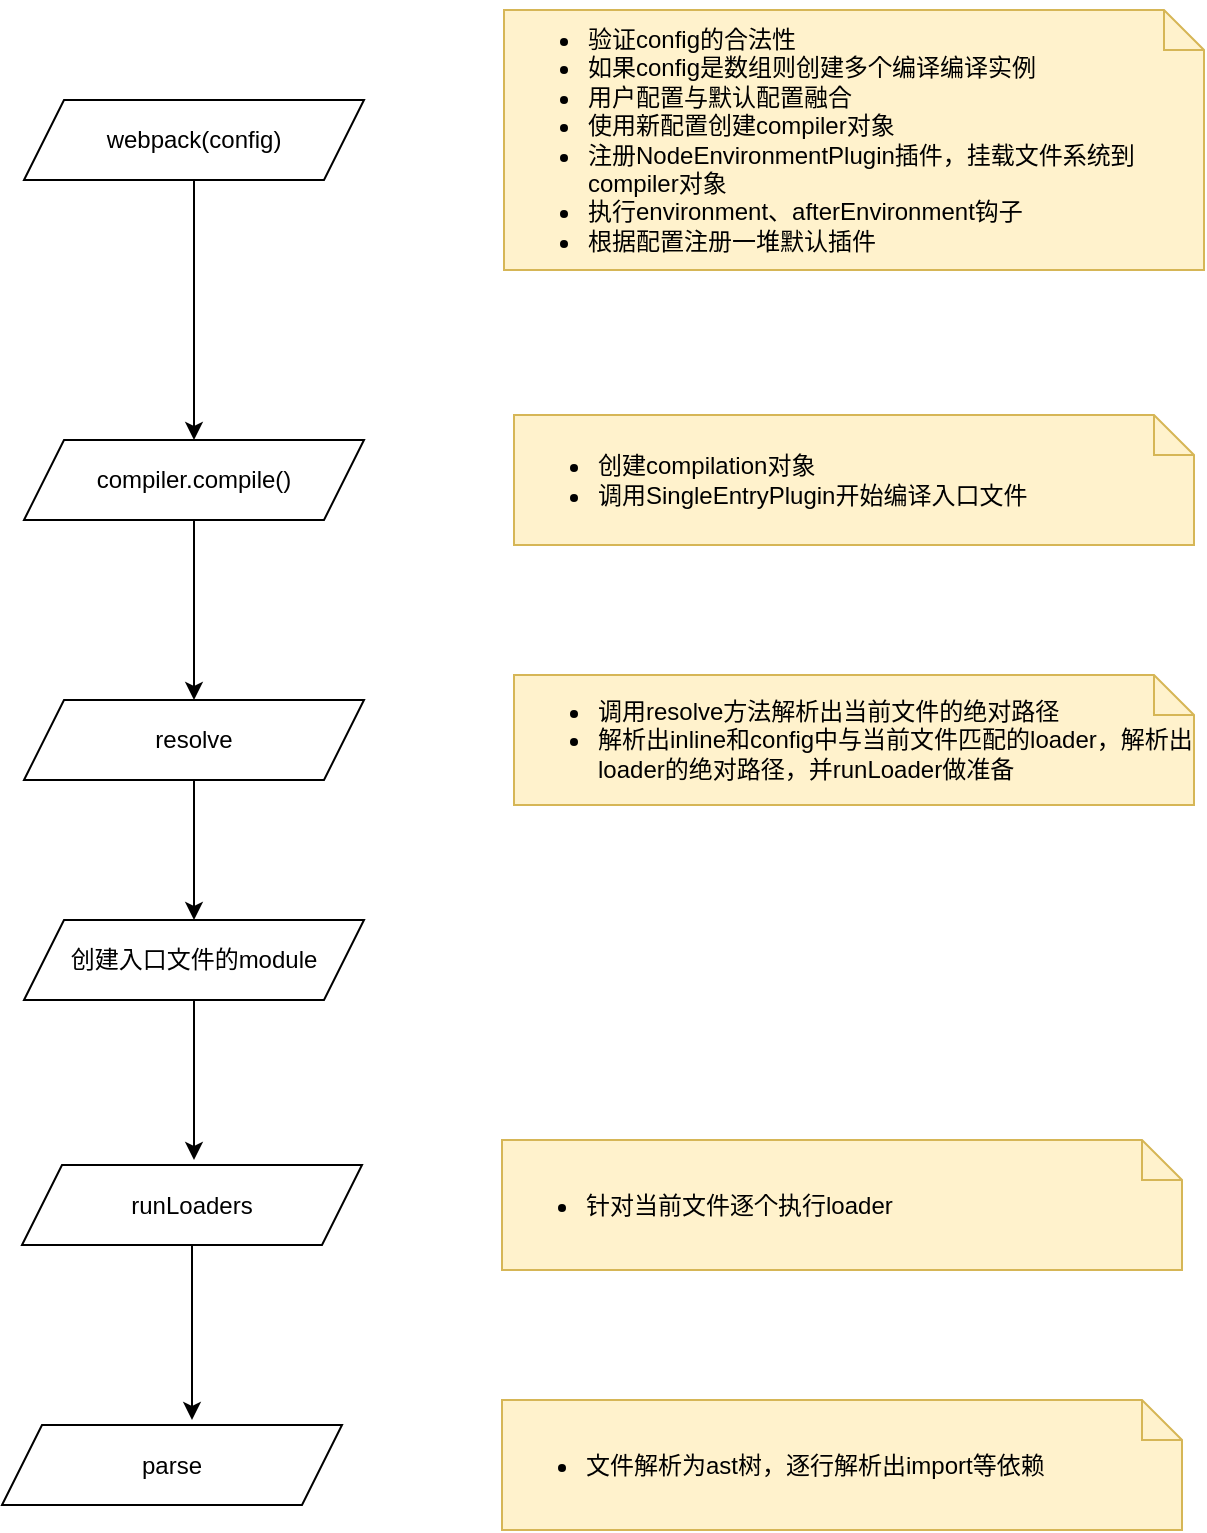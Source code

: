 <mxfile version="14.0.5" type="github"><diagram id="ja0M6DlM9jikA0aGTMc_" name="Page-1"><mxGraphModel dx="890" dy="611" grid="1" gridSize="10" guides="1" tooltips="1" connect="1" arrows="1" fold="1" page="1" pageScale="1" pageWidth="827" pageHeight="1169" math="0" shadow="0"><root><mxCell id="0"/><mxCell id="1" parent="0"/><mxCell id="teUQ7k3h2MQdNr8YWL-4-5" style="edgeStyle=orthogonalEdgeStyle;rounded=0;orthogonalLoop=1;jettySize=auto;html=1;entryX=0.5;entryY=0;entryDx=0;entryDy=0;" parent="1" source="teUQ7k3h2MQdNr8YWL-4-1" target="teUQ7k3h2MQdNr8YWL-4-4" edge="1"><mxGeometry relative="1" as="geometry"/></mxCell><mxCell id="teUQ7k3h2MQdNr8YWL-4-1" value="webpack(config)" style="shape=parallelogram;perimeter=parallelogramPerimeter;whiteSpace=wrap;html=1;fixedSize=1;" parent="1" vertex="1"><mxGeometry x="130" y="110" width="170" height="40" as="geometry"/></mxCell><mxCell id="teUQ7k3h2MQdNr8YWL-4-3" value="&lt;ul&gt;&lt;li&gt;&lt;span&gt;验证config的合法性&lt;/span&gt;&lt;/li&gt;&lt;li&gt;&lt;span&gt;如果config是数组则创建多个编译编译实例&lt;/span&gt;&lt;/li&gt;&lt;li&gt;&lt;span&gt;用户配置与默认配置融合&lt;/span&gt;&lt;/li&gt;&lt;li&gt;&lt;span&gt;使用新配置创建compiler对象&lt;/span&gt;&lt;/li&gt;&lt;li&gt;注册NodeEnvironmentPlugin插件，挂载文件系统到compiler对象&lt;/li&gt;&lt;li&gt;执行environment、afterEnvironment钩子&lt;/li&gt;&lt;li&gt;根据配置注册一堆默认插件&lt;/li&gt;&lt;/ul&gt;" style="shape=note;size=20;whiteSpace=wrap;html=1;fillColor=#fff2cc;strokeColor=#d6b656;align=left;" parent="1" vertex="1"><mxGeometry x="370" y="65" width="350" height="130" as="geometry"/></mxCell><mxCell id="teUQ7k3h2MQdNr8YWL-4-10" style="edgeStyle=orthogonalEdgeStyle;rounded=0;orthogonalLoop=1;jettySize=auto;html=1;entryX=0.5;entryY=0;entryDx=0;entryDy=0;" parent="1" source="teUQ7k3h2MQdNr8YWL-4-4" target="teUQ7k3h2MQdNr8YWL-4-7" edge="1"><mxGeometry relative="1" as="geometry"/></mxCell><mxCell id="teUQ7k3h2MQdNr8YWL-4-4" value="compiler.compile()" style="shape=parallelogram;perimeter=parallelogramPerimeter;whiteSpace=wrap;html=1;fixedSize=1;" parent="1" vertex="1"><mxGeometry x="130" y="280" width="170" height="40" as="geometry"/></mxCell><mxCell id="teUQ7k3h2MQdNr8YWL-4-6" value="&lt;ul&gt;&lt;li&gt;创建compilation对象&lt;/li&gt;&lt;li&gt;调用SingleEntryPlugin开始编译入口文件&lt;/li&gt;&lt;/ul&gt;" style="shape=note;size=20;whiteSpace=wrap;html=1;fillColor=#fff2cc;strokeColor=#d6b656;align=left;" parent="1" vertex="1"><mxGeometry x="375" y="267.5" width="340" height="65" as="geometry"/></mxCell><mxCell id="teUQ7k3h2MQdNr8YWL-4-16" style="edgeStyle=orthogonalEdgeStyle;rounded=0;orthogonalLoop=1;jettySize=auto;html=1;entryX=0.5;entryY=0;entryDx=0;entryDy=0;" parent="1" source="teUQ7k3h2MQdNr8YWL-4-7" target="teUQ7k3h2MQdNr8YWL-4-15" edge="1"><mxGeometry relative="1" as="geometry"/></mxCell><mxCell id="teUQ7k3h2MQdNr8YWL-4-7" value="resolve" style="shape=parallelogram;perimeter=parallelogramPerimeter;whiteSpace=wrap;html=1;fixedSize=1;" parent="1" vertex="1"><mxGeometry x="130" y="410" width="170" height="40" as="geometry"/></mxCell><mxCell id="teUQ7k3h2MQdNr8YWL-4-8" value="&lt;ul&gt;&lt;li&gt;调用resolve方法解析出当前文件的绝对路径&lt;/li&gt;&lt;li&gt;解析出inline和config中与当前文件匹配的loader，解析出loader的绝对路径，并runLoader做准备&lt;/li&gt;&lt;/ul&gt;" style="shape=note;size=20;whiteSpace=wrap;html=1;fillColor=#fff2cc;strokeColor=#d6b656;align=left;" parent="1" vertex="1"><mxGeometry x="375" y="397.5" width="340" height="65" as="geometry"/></mxCell><mxCell id="isRPyWJvQ6wW6f-tCMpE-1" style="edgeStyle=orthogonalEdgeStyle;rounded=0;orthogonalLoop=1;jettySize=auto;html=1;" edge="1" parent="1" source="teUQ7k3h2MQdNr8YWL-4-11"><mxGeometry relative="1" as="geometry"><mxPoint x="214" y="770" as="targetPoint"/></mxGeometry></mxCell><mxCell id="teUQ7k3h2MQdNr8YWL-4-11" value="runLoaders" style="shape=parallelogram;perimeter=parallelogramPerimeter;whiteSpace=wrap;html=1;fixedSize=1;" parent="1" vertex="1"><mxGeometry x="129" y="642.5" width="170" height="40" as="geometry"/></mxCell><mxCell id="teUQ7k3h2MQdNr8YWL-4-12" value="&lt;ul&gt;&lt;li&gt;针对当前文件逐个执行loader&lt;/li&gt;&lt;/ul&gt;" style="shape=note;size=20;whiteSpace=wrap;html=1;fillColor=#fff2cc;strokeColor=#d6b656;align=left;" parent="1" vertex="1"><mxGeometry x="369" y="630" width="340" height="65" as="geometry"/></mxCell><mxCell id="teUQ7k3h2MQdNr8YWL-4-13" value="parse" style="shape=parallelogram;perimeter=parallelogramPerimeter;whiteSpace=wrap;html=1;fixedSize=1;" parent="1" vertex="1"><mxGeometry x="119" y="772.5" width="170" height="40" as="geometry"/></mxCell><mxCell id="teUQ7k3h2MQdNr8YWL-4-14" value="&lt;ul&gt;&lt;li&gt;文件解析为ast树，逐行解析出import等依赖&lt;/li&gt;&lt;/ul&gt;" style="shape=note;size=20;whiteSpace=wrap;html=1;fillColor=#fff2cc;strokeColor=#d6b656;align=left;" parent="1" vertex="1"><mxGeometry x="369" y="760" width="340" height="65" as="geometry"/></mxCell><mxCell id="teUQ7k3h2MQdNr8YWL-4-17" style="edgeStyle=orthogonalEdgeStyle;rounded=0;orthogonalLoop=1;jettySize=auto;html=1;" parent="1" source="teUQ7k3h2MQdNr8YWL-4-15" edge="1"><mxGeometry relative="1" as="geometry"><mxPoint x="215" y="640" as="targetPoint"/></mxGeometry></mxCell><mxCell id="teUQ7k3h2MQdNr8YWL-4-15" value="创建入口文件的module" style="shape=parallelogram;perimeter=parallelogramPerimeter;whiteSpace=wrap;html=1;fixedSize=1;" parent="1" vertex="1"><mxGeometry x="130" y="520" width="170" height="40" as="geometry"/></mxCell></root></mxGraphModel></diagram></mxfile>